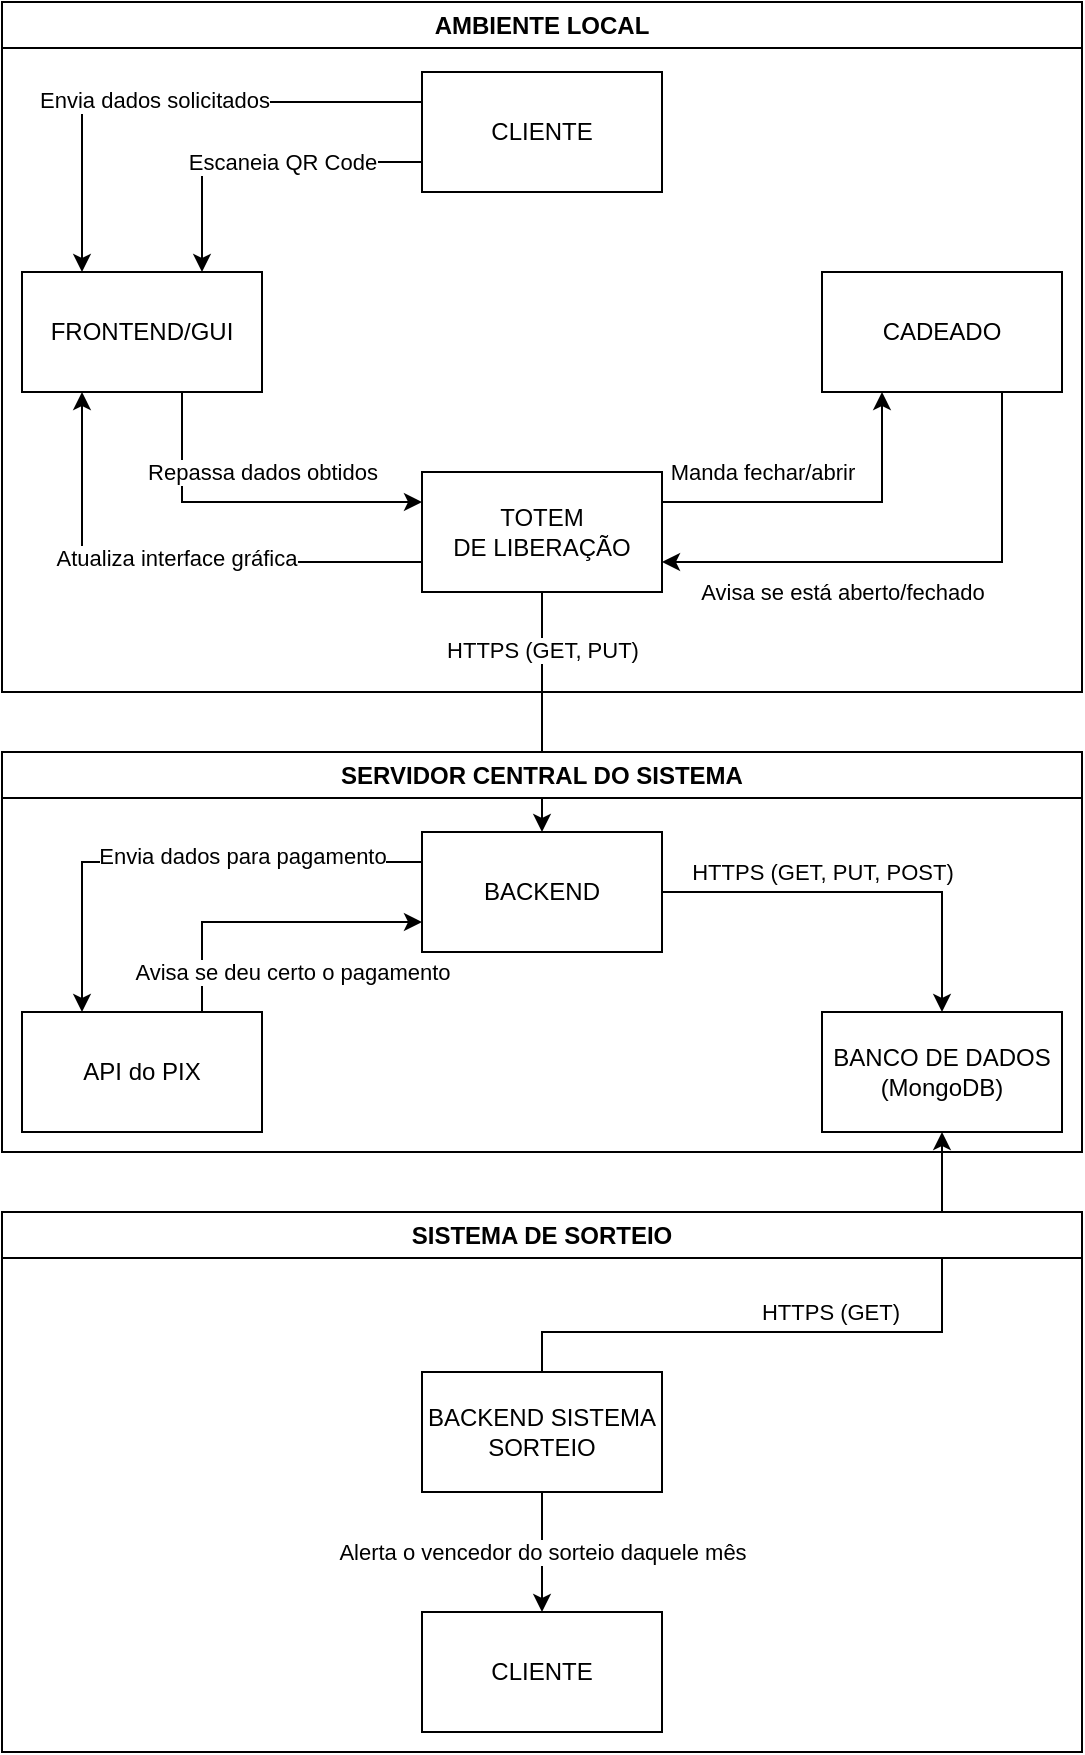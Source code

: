 <mxfile version="26.2.14">
  <diagram name="Página-1" id="BNR8y8QAPfGXt5TrWKqF">
    <mxGraphModel dx="872" dy="473" grid="1" gridSize="10" guides="1" tooltips="1" connect="1" arrows="1" fold="1" page="1" pageScale="1" pageWidth="827" pageHeight="1169" math="0" shadow="0">
      <root>
        <mxCell id="0" />
        <mxCell id="1" parent="0" />
        <mxCell id="KdMwqh6Vjtof0l5HuZNt-8" style="edgeStyle=orthogonalEdgeStyle;rounded=0;orthogonalLoop=1;jettySize=auto;html=1;exitX=0;exitY=0.75;exitDx=0;exitDy=0;entryX=0.25;entryY=1;entryDx=0;entryDy=0;" edge="1" parent="1" source="KdMwqh6Vjtof0l5HuZNt-1" target="KdMwqh6Vjtof0l5HuZNt-3">
          <mxGeometry relative="1" as="geometry" />
        </mxCell>
        <mxCell id="KdMwqh6Vjtof0l5HuZNt-20" value="Atualiza interface gráfica" style="edgeLabel;html=1;align=center;verticalAlign=middle;resizable=0;points=[];" vertex="1" connectable="0" parent="KdMwqh6Vjtof0l5HuZNt-8">
          <mxGeometry x="-0.035" y="-2" relative="1" as="geometry">
            <mxPoint as="offset" />
          </mxGeometry>
        </mxCell>
        <mxCell id="KdMwqh6Vjtof0l5HuZNt-10" style="edgeStyle=orthogonalEdgeStyle;rounded=0;orthogonalLoop=1;jettySize=auto;html=1;exitX=1;exitY=0.25;exitDx=0;exitDy=0;entryX=0.25;entryY=1;entryDx=0;entryDy=0;" edge="1" parent="1" source="KdMwqh6Vjtof0l5HuZNt-1" target="KdMwqh6Vjtof0l5HuZNt-2">
          <mxGeometry relative="1" as="geometry" />
        </mxCell>
        <mxCell id="KdMwqh6Vjtof0l5HuZNt-12" value="Manda fechar/abrir" style="edgeLabel;html=1;align=center;verticalAlign=middle;resizable=0;points=[];" vertex="1" connectable="0" parent="KdMwqh6Vjtof0l5HuZNt-10">
          <mxGeometry x="-0.455" y="-2" relative="1" as="geometry">
            <mxPoint x="5" y="-17" as="offset" />
          </mxGeometry>
        </mxCell>
        <mxCell id="KdMwqh6Vjtof0l5HuZNt-26" style="edgeStyle=orthogonalEdgeStyle;rounded=0;orthogonalLoop=1;jettySize=auto;html=1;exitX=0.5;exitY=1;exitDx=0;exitDy=0;entryX=0.5;entryY=0;entryDx=0;entryDy=0;" edge="1" parent="1" source="KdMwqh6Vjtof0l5HuZNt-1" target="KdMwqh6Vjtof0l5HuZNt-25">
          <mxGeometry relative="1" as="geometry" />
        </mxCell>
        <mxCell id="KdMwqh6Vjtof0l5HuZNt-27" value="HTTPS (GET, PUT)" style="edgeLabel;html=1;align=center;verticalAlign=middle;resizable=0;points=[];" vertex="1" connectable="0" parent="KdMwqh6Vjtof0l5HuZNt-26">
          <mxGeometry x="0.075" relative="1" as="geometry">
            <mxPoint y="-36" as="offset" />
          </mxGeometry>
        </mxCell>
        <mxCell id="KdMwqh6Vjtof0l5HuZNt-1" value="TOTEM&lt;div&gt;DE LIBERAÇÃO&lt;/div&gt;" style="rounded=0;whiteSpace=wrap;html=1;" vertex="1" parent="1">
          <mxGeometry x="280" y="260" width="120" height="60" as="geometry" />
        </mxCell>
        <mxCell id="KdMwqh6Vjtof0l5HuZNt-11" style="edgeStyle=orthogonalEdgeStyle;rounded=0;orthogonalLoop=1;jettySize=auto;html=1;exitX=0.75;exitY=1;exitDx=0;exitDy=0;entryX=1;entryY=0.75;entryDx=0;entryDy=0;" edge="1" parent="1" source="KdMwqh6Vjtof0l5HuZNt-2" target="KdMwqh6Vjtof0l5HuZNt-1">
          <mxGeometry relative="1" as="geometry" />
        </mxCell>
        <mxCell id="KdMwqh6Vjtof0l5HuZNt-13" value="Avisa se está aberto/fechado" style="edgeLabel;html=1;align=center;verticalAlign=middle;resizable=0;points=[];" vertex="1" connectable="0" parent="KdMwqh6Vjtof0l5HuZNt-11">
          <mxGeometry x="0.122" y="-2" relative="1" as="geometry">
            <mxPoint x="-22" y="17" as="offset" />
          </mxGeometry>
        </mxCell>
        <mxCell id="KdMwqh6Vjtof0l5HuZNt-2" value="CADEADO" style="rounded=0;whiteSpace=wrap;html=1;" vertex="1" parent="1">
          <mxGeometry x="480" y="160" width="120" height="60" as="geometry" />
        </mxCell>
        <mxCell id="KdMwqh6Vjtof0l5HuZNt-7" style="edgeStyle=orthogonalEdgeStyle;rounded=0;orthogonalLoop=1;jettySize=auto;html=1;exitX=0.5;exitY=1;exitDx=0;exitDy=0;entryX=0;entryY=0.25;entryDx=0;entryDy=0;" edge="1" parent="1" source="KdMwqh6Vjtof0l5HuZNt-3" target="KdMwqh6Vjtof0l5HuZNt-1">
          <mxGeometry relative="1" as="geometry">
            <Array as="points">
              <mxPoint x="160" y="220" />
              <mxPoint x="160" y="275" />
            </Array>
          </mxGeometry>
        </mxCell>
        <mxCell id="KdMwqh6Vjtof0l5HuZNt-21" value="Repassa dados obtidos" style="edgeLabel;html=1;align=center;verticalAlign=middle;resizable=0;points=[];" vertex="1" connectable="0" parent="KdMwqh6Vjtof0l5HuZNt-7">
          <mxGeometry x="-0.097" relative="1" as="geometry">
            <mxPoint x="27" y="-15" as="offset" />
          </mxGeometry>
        </mxCell>
        <mxCell id="KdMwqh6Vjtof0l5HuZNt-3" value="FRONTEND/GUI" style="rounded=0;whiteSpace=wrap;html=1;" vertex="1" parent="1">
          <mxGeometry x="80" y="160" width="120" height="60" as="geometry" />
        </mxCell>
        <mxCell id="KdMwqh6Vjtof0l5HuZNt-16" style="edgeStyle=orthogonalEdgeStyle;rounded=0;orthogonalLoop=1;jettySize=auto;html=1;exitX=0;exitY=0.25;exitDx=0;exitDy=0;entryX=0.25;entryY=0;entryDx=0;entryDy=0;" edge="1" parent="1" source="KdMwqh6Vjtof0l5HuZNt-4" target="KdMwqh6Vjtof0l5HuZNt-3">
          <mxGeometry relative="1" as="geometry" />
        </mxCell>
        <mxCell id="KdMwqh6Vjtof0l5HuZNt-19" value="Envia dados solicitados" style="edgeLabel;html=1;align=center;verticalAlign=middle;resizable=0;points=[];" vertex="1" connectable="0" parent="KdMwqh6Vjtof0l5HuZNt-16">
          <mxGeometry x="0.051" y="-1" relative="1" as="geometry">
            <mxPoint as="offset" />
          </mxGeometry>
        </mxCell>
        <mxCell id="KdMwqh6Vjtof0l5HuZNt-17" style="edgeStyle=orthogonalEdgeStyle;rounded=0;orthogonalLoop=1;jettySize=auto;html=1;exitX=0;exitY=0.75;exitDx=0;exitDy=0;entryX=0.75;entryY=0;entryDx=0;entryDy=0;" edge="1" parent="1" source="KdMwqh6Vjtof0l5HuZNt-4" target="KdMwqh6Vjtof0l5HuZNt-3">
          <mxGeometry relative="1" as="geometry" />
        </mxCell>
        <mxCell id="KdMwqh6Vjtof0l5HuZNt-18" value="Escaneia QR Code" style="edgeLabel;html=1;align=center;verticalAlign=middle;resizable=0;points=[];" vertex="1" connectable="0" parent="KdMwqh6Vjtof0l5HuZNt-17">
          <mxGeometry x="0.091" relative="1" as="geometry">
            <mxPoint x="20" as="offset" />
          </mxGeometry>
        </mxCell>
        <mxCell id="KdMwqh6Vjtof0l5HuZNt-4" value="CLIENTE" style="rounded=0;whiteSpace=wrap;html=1;" vertex="1" parent="1">
          <mxGeometry x="280" y="60" width="120" height="60" as="geometry" />
        </mxCell>
        <mxCell id="KdMwqh6Vjtof0l5HuZNt-24" value="AMBIENTE LOCAL" style="swimlane;whiteSpace=wrap;html=1;" vertex="1" parent="1">
          <mxGeometry x="70" y="25" width="540" height="345" as="geometry" />
        </mxCell>
        <mxCell id="KdMwqh6Vjtof0l5HuZNt-31" style="edgeStyle=orthogonalEdgeStyle;rounded=0;orthogonalLoop=1;jettySize=auto;html=1;exitX=0;exitY=0.25;exitDx=0;exitDy=0;entryX=0.25;entryY=0;entryDx=0;entryDy=0;" edge="1" parent="1" source="KdMwqh6Vjtof0l5HuZNt-25" target="KdMwqh6Vjtof0l5HuZNt-30">
          <mxGeometry relative="1" as="geometry" />
        </mxCell>
        <mxCell id="KdMwqh6Vjtof0l5HuZNt-50" value="Envia dados para pagamento" style="edgeLabel;html=1;align=center;verticalAlign=middle;resizable=0;points=[];" vertex="1" connectable="0" parent="KdMwqh6Vjtof0l5HuZNt-31">
          <mxGeometry x="-0.2" y="-3" relative="1" as="geometry">
            <mxPoint x="8" as="offset" />
          </mxGeometry>
        </mxCell>
        <mxCell id="KdMwqh6Vjtof0l5HuZNt-36" style="edgeStyle=orthogonalEdgeStyle;rounded=0;orthogonalLoop=1;jettySize=auto;html=1;exitX=1;exitY=0.5;exitDx=0;exitDy=0;entryX=0.5;entryY=0;entryDx=0;entryDy=0;" edge="1" parent="1" source="KdMwqh6Vjtof0l5HuZNt-25" target="KdMwqh6Vjtof0l5HuZNt-34">
          <mxGeometry relative="1" as="geometry" />
        </mxCell>
        <mxCell id="KdMwqh6Vjtof0l5HuZNt-52" value="HTTPS (GET, PUT, POST)" style="edgeLabel;html=1;align=center;verticalAlign=middle;resizable=0;points=[];" vertex="1" connectable="0" parent="KdMwqh6Vjtof0l5HuZNt-36">
          <mxGeometry x="-0.37" relative="1" as="geometry">
            <mxPoint x="17" y="-10" as="offset" />
          </mxGeometry>
        </mxCell>
        <mxCell id="KdMwqh6Vjtof0l5HuZNt-25" value="BACKEND" style="rounded=0;whiteSpace=wrap;html=1;" vertex="1" parent="1">
          <mxGeometry x="280" y="440" width="120" height="60" as="geometry" />
        </mxCell>
        <mxCell id="KdMwqh6Vjtof0l5HuZNt-33" style="edgeStyle=orthogonalEdgeStyle;rounded=0;orthogonalLoop=1;jettySize=auto;html=1;exitX=0.75;exitY=0;exitDx=0;exitDy=0;entryX=0;entryY=0.75;entryDx=0;entryDy=0;" edge="1" parent="1" source="KdMwqh6Vjtof0l5HuZNt-30" target="KdMwqh6Vjtof0l5HuZNt-25">
          <mxGeometry relative="1" as="geometry" />
        </mxCell>
        <mxCell id="KdMwqh6Vjtof0l5HuZNt-51" value="Avisa se deu certo o pagamento" style="edgeLabel;html=1;align=center;verticalAlign=middle;resizable=0;points=[];" vertex="1" connectable="0" parent="KdMwqh6Vjtof0l5HuZNt-33">
          <mxGeometry x="0.159" relative="1" as="geometry">
            <mxPoint y="25" as="offset" />
          </mxGeometry>
        </mxCell>
        <mxCell id="KdMwqh6Vjtof0l5HuZNt-46" style="edgeStyle=orthogonalEdgeStyle;rounded=0;orthogonalLoop=1;jettySize=auto;html=1;exitX=0.5;exitY=0;exitDx=0;exitDy=0;entryX=0.5;entryY=1;entryDx=0;entryDy=0;" edge="1" parent="1" source="KdMwqh6Vjtof0l5HuZNt-38" target="KdMwqh6Vjtof0l5HuZNt-34">
          <mxGeometry relative="1" as="geometry">
            <Array as="points">
              <mxPoint x="340" y="690" />
              <mxPoint x="540" y="690" />
            </Array>
          </mxGeometry>
        </mxCell>
        <mxCell id="KdMwqh6Vjtof0l5HuZNt-47" value="HTTPS (GET)" style="edgeLabel;html=1;align=center;verticalAlign=middle;resizable=0;points=[];" vertex="1" connectable="0" parent="KdMwqh6Vjtof0l5HuZNt-46">
          <mxGeometry x="0.115" y="-1" relative="1" as="geometry">
            <mxPoint x="-15" y="-11" as="offset" />
          </mxGeometry>
        </mxCell>
        <mxCell id="KdMwqh6Vjtof0l5HuZNt-48" value="SERVIDOR CENTRAL DO SISTEMA" style="swimlane;whiteSpace=wrap;html=1;" vertex="1" parent="1">
          <mxGeometry x="70" y="400" width="540" height="200" as="geometry" />
        </mxCell>
        <mxCell id="KdMwqh6Vjtof0l5HuZNt-30" value="API do PIX" style="rounded=0;whiteSpace=wrap;html=1;" vertex="1" parent="KdMwqh6Vjtof0l5HuZNt-48">
          <mxGeometry x="10" y="130" width="120" height="60" as="geometry" />
        </mxCell>
        <mxCell id="KdMwqh6Vjtof0l5HuZNt-34" value="BANCO DE DADOS&lt;br&gt;(MongoDB)" style="rounded=0;whiteSpace=wrap;html=1;" vertex="1" parent="KdMwqh6Vjtof0l5HuZNt-48">
          <mxGeometry x="410" y="130" width="120" height="60" as="geometry" />
        </mxCell>
        <mxCell id="KdMwqh6Vjtof0l5HuZNt-49" value="SISTEMA DE SORTEIO" style="swimlane;whiteSpace=wrap;html=1;" vertex="1" parent="1">
          <mxGeometry x="70" y="630" width="540" height="270" as="geometry" />
        </mxCell>
        <mxCell id="KdMwqh6Vjtof0l5HuZNt-44" value="CLIENTE" style="rounded=0;whiteSpace=wrap;html=1;" vertex="1" parent="KdMwqh6Vjtof0l5HuZNt-49">
          <mxGeometry x="210" y="200" width="120" height="60" as="geometry" />
        </mxCell>
        <mxCell id="KdMwqh6Vjtof0l5HuZNt-38" value="BACKEND SISTEMA SORTEIO" style="rounded=0;whiteSpace=wrap;html=1;" vertex="1" parent="KdMwqh6Vjtof0l5HuZNt-49">
          <mxGeometry x="210" y="80" width="120" height="60" as="geometry" />
        </mxCell>
        <mxCell id="KdMwqh6Vjtof0l5HuZNt-42" style="edgeStyle=orthogonalEdgeStyle;rounded=0;orthogonalLoop=1;jettySize=auto;html=1;exitX=0.5;exitY=1;exitDx=0;exitDy=0;entryX=0.5;entryY=0;entryDx=0;entryDy=0;" edge="1" parent="KdMwqh6Vjtof0l5HuZNt-49" source="KdMwqh6Vjtof0l5HuZNt-38" target="KdMwqh6Vjtof0l5HuZNt-44">
          <mxGeometry relative="1" as="geometry">
            <mxPoint x="270" y="130" as="targetPoint" />
          </mxGeometry>
        </mxCell>
        <mxCell id="KdMwqh6Vjtof0l5HuZNt-43" value="Text" style="edgeLabel;html=1;align=center;verticalAlign=middle;resizable=0;points=[];" vertex="1" connectable="0" parent="KdMwqh6Vjtof0l5HuZNt-42">
          <mxGeometry x="-0.367" y="-1" relative="1" as="geometry">
            <mxPoint x="1" y="11" as="offset" />
          </mxGeometry>
        </mxCell>
        <mxCell id="KdMwqh6Vjtof0l5HuZNt-45" value="Alerta o vencedor do sorteio daquele mês" style="edgeLabel;html=1;align=center;verticalAlign=middle;resizable=0;points=[];" vertex="1" connectable="0" parent="KdMwqh6Vjtof0l5HuZNt-42">
          <mxGeometry x="-0.008" relative="1" as="geometry">
            <mxPoint as="offset" />
          </mxGeometry>
        </mxCell>
      </root>
    </mxGraphModel>
  </diagram>
</mxfile>
